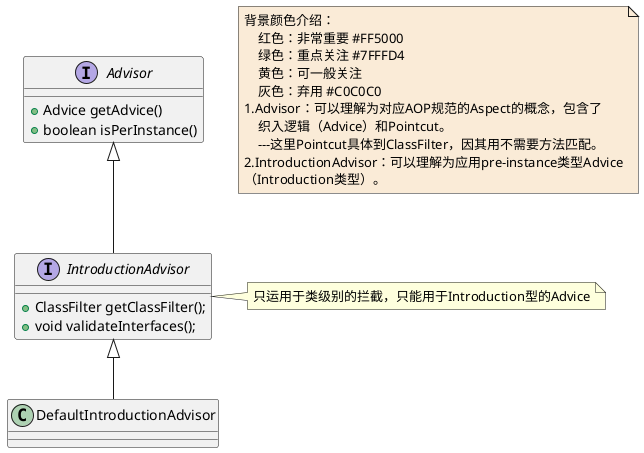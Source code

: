 @startuml

note  as N1 #FAEBD7
    背景颜色介绍：
        红色：非常重要 #FF5000
        绿色：重点关注 #7FFFD4
        黄色：可一般关注
        灰色：弃用 #C0C0C0
    1.Advisor：可以理解为对应AOP规范的Aspect的概念，包含了
        织入逻辑（Advice）和Pointcut。
        ---这里Pointcut具体到ClassFilter，因其用不需要方法匹配。
    2.IntroductionAdvisor：可以理解为应用pre-instance类型Advice
    （Introduction类型）。
end note

interface Advisor
Advisor : + Advice getAdvice()
Advisor : + boolean isPerInstance()
class DefaultIntroductionAdvisor
interface IntroductionAdvisor
IntroductionAdvisor : +ClassFilter getClassFilter();
IntroductionAdvisor : +void validateInterfaces();
note right : 只运用于类级别的拦截，只能用于Introduction型的Advice





Advisor <|-- IntroductionAdvisor


IntroductionAdvisor <|-- DefaultIntroductionAdvisor


@enduml